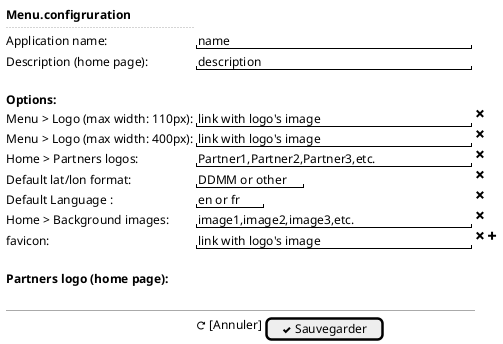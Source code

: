 @startsalt
{
  <b>Menu.configruration
  ..
  Application name: | "name                              "
  Description (home page): | "description                       "
  .
  <b>Options:
  Menu > Logo (max width: 110px):    | "link with logo's image            " | <&x>
  Menu > Logo (max width: 400px):    | "link with logo's image            " | <&x>
  Home > Partners logos:     | "Partner1,Partner2,Partner3,etc.   " | <&x>
  Default lat/lon format:    | "DDMM or other" | <&x>
  Default Language :         | "en or fr" | <&x>
  Home > Background images:  | "image1,image2,image3,etc.         " | <&x>
  favicon:                   | "link with logo's image            " | <&x> | <&plus>
  .
   <b>Partners logo (home page):
  .
  -- | --

  .                          | {<&reload> [Annuler] | [<&check> Sauvegarder]}
}
@endsalt
